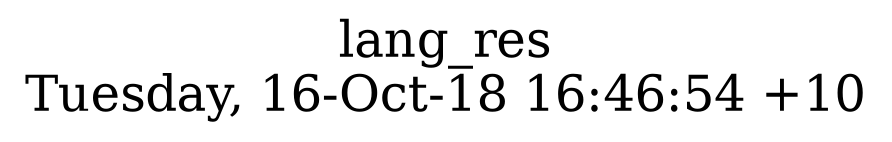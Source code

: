 digraph G {
fontsize="24";
label="lang_res\nTuesday, 16-Oct-18 16:46:54 +10";
nojustify=true;
ordering=out;
rankdir=LR;
size="30";
}

